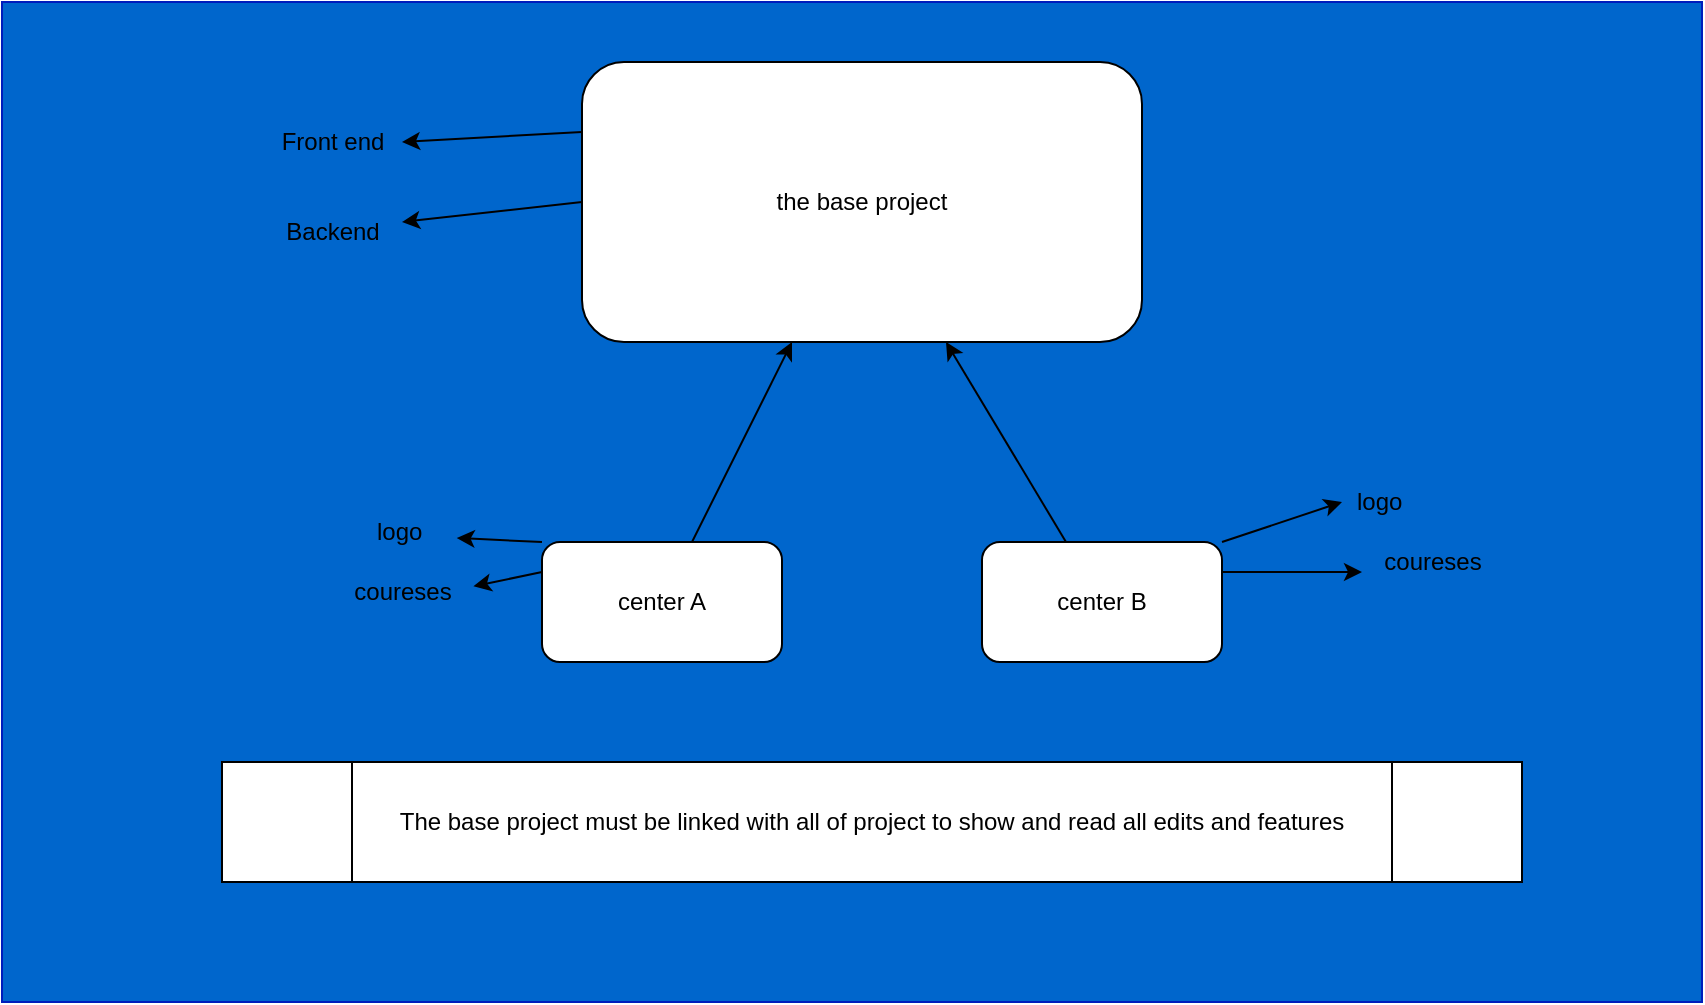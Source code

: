<mxfile>
    <diagram id="MmGyEn_tyS_nhhDw4Lsl" name="Page-1">
        <mxGraphModel dx="896" dy="516" grid="1" gridSize="10" guides="1" tooltips="1" connect="1" arrows="1" fold="1" page="1" pageScale="1" pageWidth="850" pageHeight="1100" math="0" shadow="0">
            <root>
                <mxCell id="0"/>
                <mxCell id="1" parent="0"/>
                <mxCell id="20" value="" style="rounded=0;whiteSpace=wrap;html=1;fillColor=#0066CC;strokeColor=#001DBC;fontColor=#ffffff;" parent="1" vertex="1">
                    <mxGeometry y="30" width="850" height="500" as="geometry"/>
                </mxCell>
                <mxCell id="15" style="edgeStyle=none;html=1;exitX=0;exitY=0.25;exitDx=0;exitDy=0;" parent="1" source="2" edge="1">
                    <mxGeometry relative="1" as="geometry">
                        <mxPoint x="200" y="100" as="targetPoint"/>
                    </mxGeometry>
                </mxCell>
                <mxCell id="17" style="edgeStyle=none;html=1;exitX=0;exitY=0.5;exitDx=0;exitDy=0;" parent="1" source="2" edge="1">
                    <mxGeometry relative="1" as="geometry">
                        <mxPoint x="200" y="140" as="targetPoint"/>
                    </mxGeometry>
                </mxCell>
                <mxCell id="2" value="the base project" style="rounded=1;whiteSpace=wrap;html=1;" parent="1" vertex="1">
                    <mxGeometry x="290" y="60" width="280" height="140" as="geometry"/>
                </mxCell>
                <mxCell id="6" value="" style="edgeStyle=none;html=1;" parent="1" source="3" target="2" edge="1">
                    <mxGeometry relative="1" as="geometry"/>
                </mxCell>
                <mxCell id="13" style="edgeStyle=none;html=1;exitX=0;exitY=0;exitDx=0;exitDy=0;entryX=1.047;entryY=0.6;entryDx=0;entryDy=0;entryPerimeter=0;" parent="1" source="3" target="11" edge="1">
                    <mxGeometry relative="1" as="geometry"/>
                </mxCell>
                <mxCell id="14" style="edgeStyle=none;html=1;exitX=0;exitY=0.25;exitDx=0;exitDy=0;entryX=1.01;entryY=0.406;entryDx=0;entryDy=0;entryPerimeter=0;" parent="1" source="3" target="12" edge="1">
                    <mxGeometry relative="1" as="geometry"/>
                </mxCell>
                <mxCell id="3" value="center A" style="rounded=1;whiteSpace=wrap;html=1;" parent="1" vertex="1">
                    <mxGeometry x="270" y="300" width="120" height="60" as="geometry"/>
                </mxCell>
                <mxCell id="5" value="" style="edgeStyle=none;html=1;" parent="1" source="4" target="2" edge="1">
                    <mxGeometry relative="1" as="geometry"/>
                </mxCell>
                <mxCell id="7" style="edgeStyle=none;html=1;exitX=1;exitY=0;exitDx=0;exitDy=0;" parent="1" source="4" edge="1">
                    <mxGeometry relative="1" as="geometry">
                        <mxPoint x="670" y="280" as="targetPoint"/>
                    </mxGeometry>
                </mxCell>
                <mxCell id="9" style="edgeStyle=none;html=1;exitX=1;exitY=0.25;exitDx=0;exitDy=0;" parent="1" source="4" edge="1">
                    <mxGeometry relative="1" as="geometry">
                        <mxPoint x="680" y="315" as="targetPoint"/>
                    </mxGeometry>
                </mxCell>
                <mxCell id="4" value="center B" style="rounded=1;whiteSpace=wrap;html=1;" parent="1" vertex="1">
                    <mxGeometry x="490" y="300" width="120" height="60" as="geometry"/>
                </mxCell>
                <mxCell id="8" value="logo&amp;nbsp;" style="text;html=1;align=center;verticalAlign=middle;resizable=0;points=[];autosize=1;strokeColor=none;fillColor=none;" parent="1" vertex="1">
                    <mxGeometry x="665" y="265" width="50" height="30" as="geometry"/>
                </mxCell>
                <mxCell id="10" value="coureses" style="text;html=1;align=center;verticalAlign=middle;resizable=0;points=[];autosize=1;strokeColor=none;fillColor=none;" parent="1" vertex="1">
                    <mxGeometry x="680" y="295" width="70" height="30" as="geometry"/>
                </mxCell>
                <mxCell id="11" value="logo&amp;nbsp;" style="text;html=1;align=center;verticalAlign=middle;resizable=0;points=[];autosize=1;strokeColor=none;fillColor=none;" parent="1" vertex="1">
                    <mxGeometry x="175" y="280" width="50" height="30" as="geometry"/>
                </mxCell>
                <mxCell id="12" value="coureses" style="text;html=1;align=center;verticalAlign=middle;resizable=0;points=[];autosize=1;strokeColor=none;fillColor=none;" parent="1" vertex="1">
                    <mxGeometry x="165" y="310" width="70" height="30" as="geometry"/>
                </mxCell>
                <mxCell id="16" value="Front end" style="text;html=1;align=center;verticalAlign=middle;resizable=0;points=[];autosize=1;strokeColor=none;fillColor=none;" parent="1" vertex="1">
                    <mxGeometry x="130" y="85" width="70" height="30" as="geometry"/>
                </mxCell>
                <mxCell id="18" value="Backend" style="text;html=1;align=center;verticalAlign=middle;resizable=0;points=[];autosize=1;strokeColor=none;fillColor=none;" parent="1" vertex="1">
                    <mxGeometry x="130" y="130" width="70" height="30" as="geometry"/>
                </mxCell>
                <mxCell id="19" value="The base project must be linked with all of project to show and read all edits and features" style="shape=process;whiteSpace=wrap;html=1;backgroundOutline=1;" parent="1" vertex="1">
                    <mxGeometry x="110" y="410" width="650" height="60" as="geometry"/>
                </mxCell>
            </root>
        </mxGraphModel>
    </diagram>
</mxfile>
